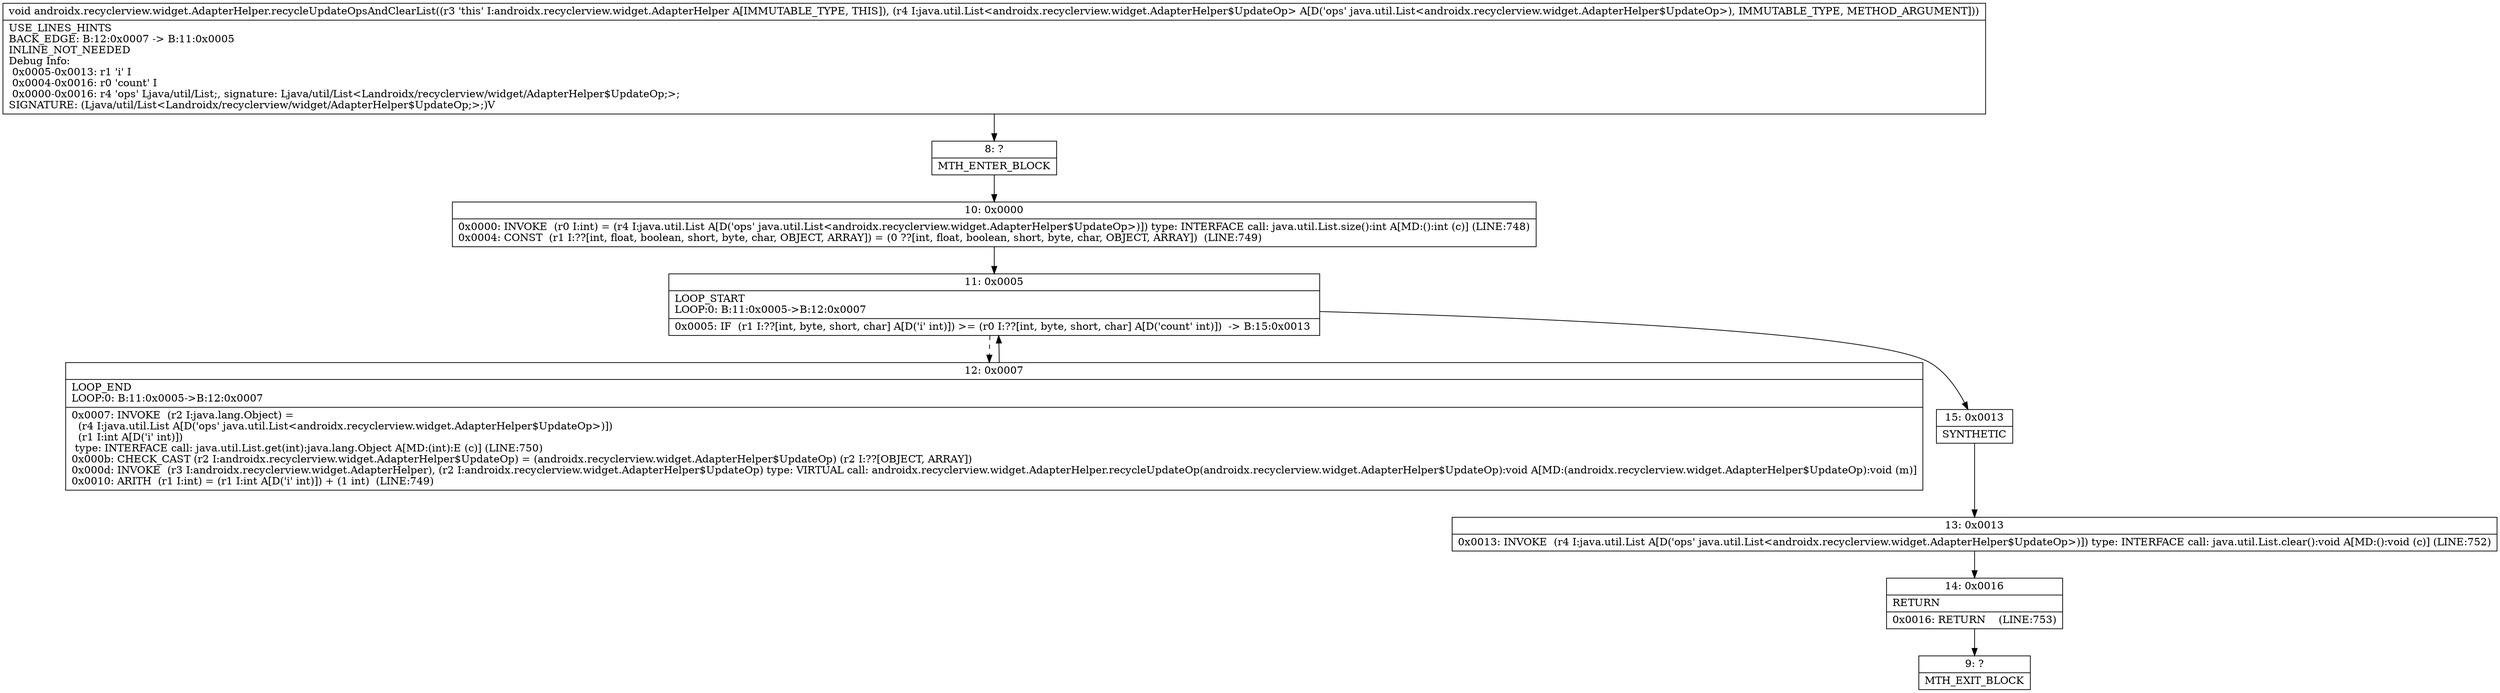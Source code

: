 digraph "CFG forandroidx.recyclerview.widget.AdapterHelper.recycleUpdateOpsAndClearList(Ljava\/util\/List;)V" {
Node_8 [shape=record,label="{8\:\ ?|MTH_ENTER_BLOCK\l}"];
Node_10 [shape=record,label="{10\:\ 0x0000|0x0000: INVOKE  (r0 I:int) = (r4 I:java.util.List A[D('ops' java.util.List\<androidx.recyclerview.widget.AdapterHelper$UpdateOp\>)]) type: INTERFACE call: java.util.List.size():int A[MD:():int (c)] (LINE:748)\l0x0004: CONST  (r1 I:??[int, float, boolean, short, byte, char, OBJECT, ARRAY]) = (0 ??[int, float, boolean, short, byte, char, OBJECT, ARRAY])  (LINE:749)\l}"];
Node_11 [shape=record,label="{11\:\ 0x0005|LOOP_START\lLOOP:0: B:11:0x0005\-\>B:12:0x0007\l|0x0005: IF  (r1 I:??[int, byte, short, char] A[D('i' int)]) \>= (r0 I:??[int, byte, short, char] A[D('count' int)])  \-\> B:15:0x0013 \l}"];
Node_12 [shape=record,label="{12\:\ 0x0007|LOOP_END\lLOOP:0: B:11:0x0005\-\>B:12:0x0007\l|0x0007: INVOKE  (r2 I:java.lang.Object) = \l  (r4 I:java.util.List A[D('ops' java.util.List\<androidx.recyclerview.widget.AdapterHelper$UpdateOp\>)])\l  (r1 I:int A[D('i' int)])\l type: INTERFACE call: java.util.List.get(int):java.lang.Object A[MD:(int):E (c)] (LINE:750)\l0x000b: CHECK_CAST (r2 I:androidx.recyclerview.widget.AdapterHelper$UpdateOp) = (androidx.recyclerview.widget.AdapterHelper$UpdateOp) (r2 I:??[OBJECT, ARRAY]) \l0x000d: INVOKE  (r3 I:androidx.recyclerview.widget.AdapterHelper), (r2 I:androidx.recyclerview.widget.AdapterHelper$UpdateOp) type: VIRTUAL call: androidx.recyclerview.widget.AdapterHelper.recycleUpdateOp(androidx.recyclerview.widget.AdapterHelper$UpdateOp):void A[MD:(androidx.recyclerview.widget.AdapterHelper$UpdateOp):void (m)]\l0x0010: ARITH  (r1 I:int) = (r1 I:int A[D('i' int)]) + (1 int)  (LINE:749)\l}"];
Node_15 [shape=record,label="{15\:\ 0x0013|SYNTHETIC\l}"];
Node_13 [shape=record,label="{13\:\ 0x0013|0x0013: INVOKE  (r4 I:java.util.List A[D('ops' java.util.List\<androidx.recyclerview.widget.AdapterHelper$UpdateOp\>)]) type: INTERFACE call: java.util.List.clear():void A[MD:():void (c)] (LINE:752)\l}"];
Node_14 [shape=record,label="{14\:\ 0x0016|RETURN\l|0x0016: RETURN    (LINE:753)\l}"];
Node_9 [shape=record,label="{9\:\ ?|MTH_EXIT_BLOCK\l}"];
MethodNode[shape=record,label="{void androidx.recyclerview.widget.AdapterHelper.recycleUpdateOpsAndClearList((r3 'this' I:androidx.recyclerview.widget.AdapterHelper A[IMMUTABLE_TYPE, THIS]), (r4 I:java.util.List\<androidx.recyclerview.widget.AdapterHelper$UpdateOp\> A[D('ops' java.util.List\<androidx.recyclerview.widget.AdapterHelper$UpdateOp\>), IMMUTABLE_TYPE, METHOD_ARGUMENT]))  | USE_LINES_HINTS\lBACK_EDGE: B:12:0x0007 \-\> B:11:0x0005\lINLINE_NOT_NEEDED\lDebug Info:\l  0x0005\-0x0013: r1 'i' I\l  0x0004\-0x0016: r0 'count' I\l  0x0000\-0x0016: r4 'ops' Ljava\/util\/List;, signature: Ljava\/util\/List\<Landroidx\/recyclerview\/widget\/AdapterHelper$UpdateOp;\>;\lSIGNATURE: (Ljava\/util\/List\<Landroidx\/recyclerview\/widget\/AdapterHelper$UpdateOp;\>;)V\l}"];
MethodNode -> Node_8;Node_8 -> Node_10;
Node_10 -> Node_11;
Node_11 -> Node_12[style=dashed];
Node_11 -> Node_15;
Node_12 -> Node_11;
Node_15 -> Node_13;
Node_13 -> Node_14;
Node_14 -> Node_9;
}

